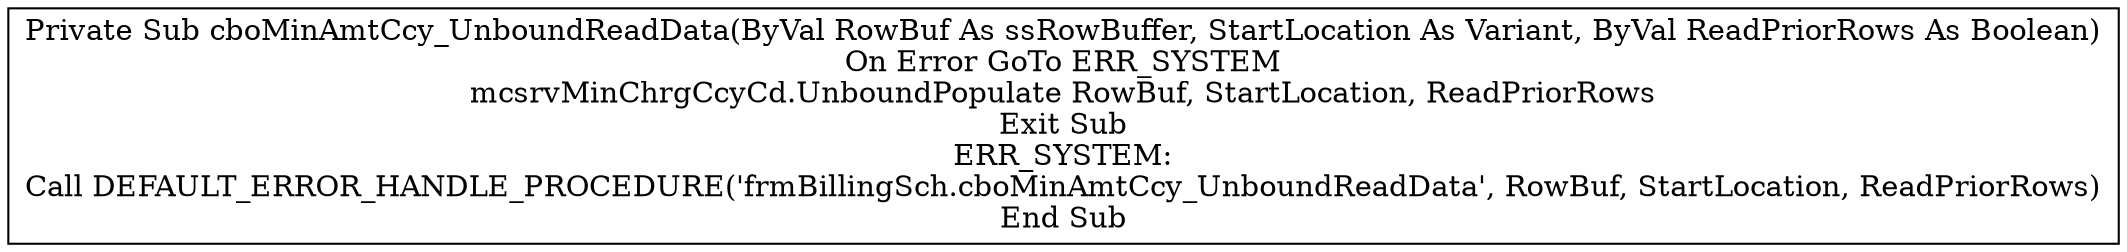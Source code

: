digraph G{
Node_1 [ label ="Private Sub cboMinAmtCcy_UnboundReadData(ByVal RowBuf As ssRowBuffer, StartLocation As Variant, ByVal ReadPriorRows As Boolean)\nOn Error GoTo ERR_SYSTEM\nmcsrvMinChrgCcyCd.UnboundPopulate RowBuf, StartLocation, ReadPriorRows\nExit Sub\nERR_SYSTEM:\nCall DEFAULT_ERROR_HANDLE_PROCEDURE('frmBillingSch.cboMinAmtCcy_UnboundReadData', RowBuf, StartLocation, ReadPriorRows)\nEnd Sub",shape="box"];
}

